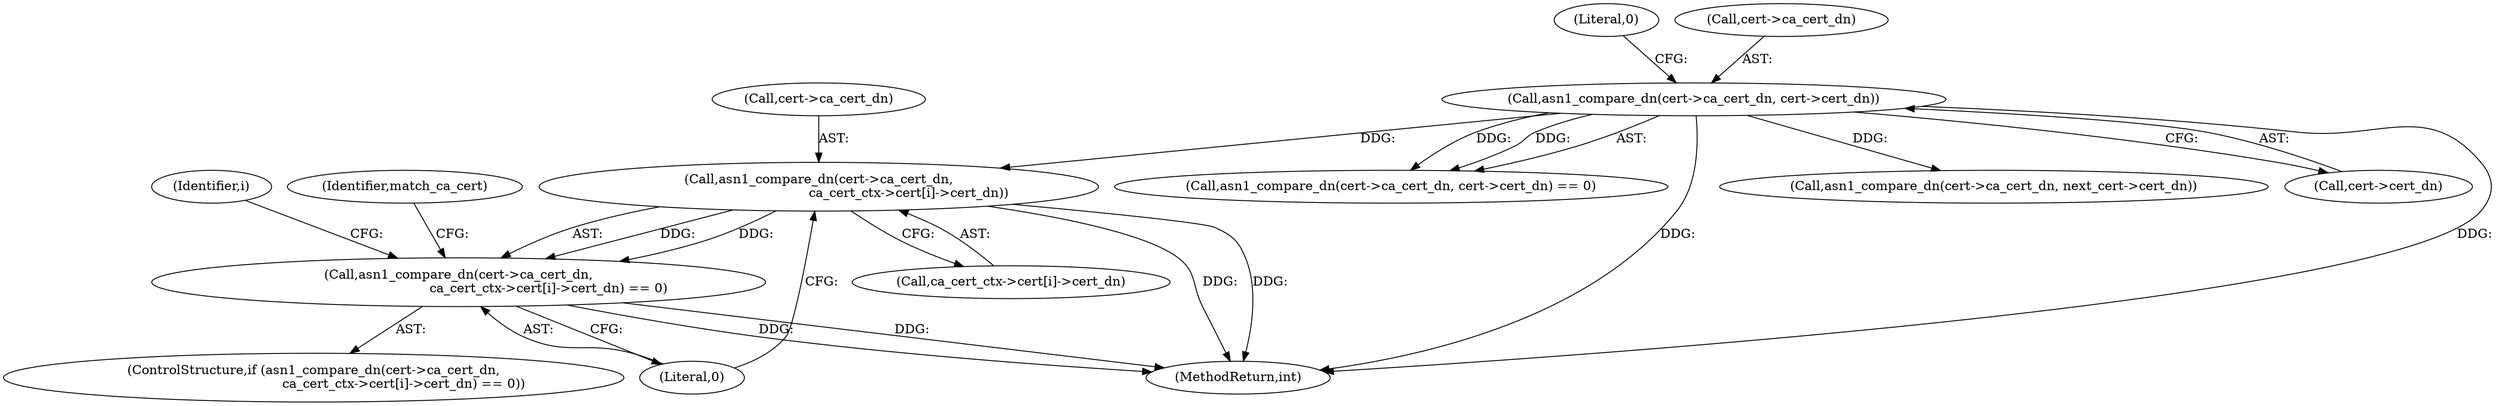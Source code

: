 digraph "0_axtls-8266_5efe2947ab45e81d84b5f707c51d1c64be52f36c_1@array" {
"1000317" [label="(Call,asn1_compare_dn(cert->ca_cert_dn,\n                                            ca_cert_ctx->cert[i]->cert_dn))"];
"1000166" [label="(Call,asn1_compare_dn(cert->ca_cert_dn, cert->cert_dn))"];
"1000316" [label="(Call,asn1_compare_dn(cert->ca_cert_dn,\n                                            ca_cert_ctx->cert[i]->cert_dn) == 0)"];
"1000166" [label="(Call,asn1_compare_dn(cert->ca_cert_dn, cert->cert_dn))"];
"1000173" [label="(Literal,0)"];
"1000331" [label="(Identifier,match_ca_cert)"];
"1000165" [label="(Call,asn1_compare_dn(cert->ca_cert_dn, cert->cert_dn) == 0)"];
"1000318" [label="(Call,cert->ca_cert_dn)"];
"1000383" [label="(Call,asn1_compare_dn(cert->ca_cert_dn, next_cert->cert_dn))"];
"1000316" [label="(Call,asn1_compare_dn(cert->ca_cert_dn,\n                                            ca_cert_ctx->cert[i]->cert_dn) == 0)"];
"1000493" [label="(MethodReturn,int)"];
"1000317" [label="(Call,asn1_compare_dn(cert->ca_cert_dn,\n                                            ca_cert_ctx->cert[i]->cert_dn))"];
"1000167" [label="(Call,cert->ca_cert_dn)"];
"1000170" [label="(Call,cert->cert_dn)"];
"1000321" [label="(Call,ca_cert_ctx->cert[i]->cert_dn)"];
"1000368" [label="(Identifier,i)"];
"1000315" [label="(ControlStructure,if (asn1_compare_dn(cert->ca_cert_dn,\n                                            ca_cert_ctx->cert[i]->cert_dn) == 0))"];
"1000328" [label="(Literal,0)"];
"1000317" -> "1000316"  [label="AST: "];
"1000317" -> "1000321"  [label="CFG: "];
"1000318" -> "1000317"  [label="AST: "];
"1000321" -> "1000317"  [label="AST: "];
"1000328" -> "1000317"  [label="CFG: "];
"1000317" -> "1000493"  [label="DDG: "];
"1000317" -> "1000493"  [label="DDG: "];
"1000317" -> "1000316"  [label="DDG: "];
"1000317" -> "1000316"  [label="DDG: "];
"1000166" -> "1000317"  [label="DDG: "];
"1000166" -> "1000165"  [label="AST: "];
"1000166" -> "1000170"  [label="CFG: "];
"1000167" -> "1000166"  [label="AST: "];
"1000170" -> "1000166"  [label="AST: "];
"1000173" -> "1000166"  [label="CFG: "];
"1000166" -> "1000493"  [label="DDG: "];
"1000166" -> "1000493"  [label="DDG: "];
"1000166" -> "1000165"  [label="DDG: "];
"1000166" -> "1000165"  [label="DDG: "];
"1000166" -> "1000383"  [label="DDG: "];
"1000316" -> "1000315"  [label="AST: "];
"1000316" -> "1000328"  [label="CFG: "];
"1000328" -> "1000316"  [label="AST: "];
"1000331" -> "1000316"  [label="CFG: "];
"1000368" -> "1000316"  [label="CFG: "];
"1000316" -> "1000493"  [label="DDG: "];
"1000316" -> "1000493"  [label="DDG: "];
}
